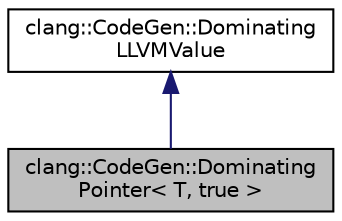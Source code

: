 digraph "clang::CodeGen::DominatingPointer&lt; T, true &gt;"
{
 // LATEX_PDF_SIZE
  bgcolor="transparent";
  edge [fontname="Helvetica",fontsize="10",labelfontname="Helvetica",labelfontsize="10"];
  node [fontname="Helvetica",fontsize="10",shape=record];
  Node1 [label="clang::CodeGen::Dominating\lPointer\< T, true \>",height=0.2,width=0.4,color="black", fillcolor="grey75", style="filled", fontcolor="black",tooltip="A partial specialization of DominatingValue for llvm::Values that might be llvm::Instructions."];
  Node2 -> Node1 [dir="back",color="midnightblue",fontsize="10",style="solid",fontname="Helvetica"];
  Node2 [label="clang::CodeGen::Dominating\lLLVMValue",height=0.2,width=0.4,color="black",URL="$structclang_1_1CodeGen_1_1DominatingLLVMValue.html",tooltip="Helper class with most of the code for saving a value for a conditional expression cleanup."];
}
